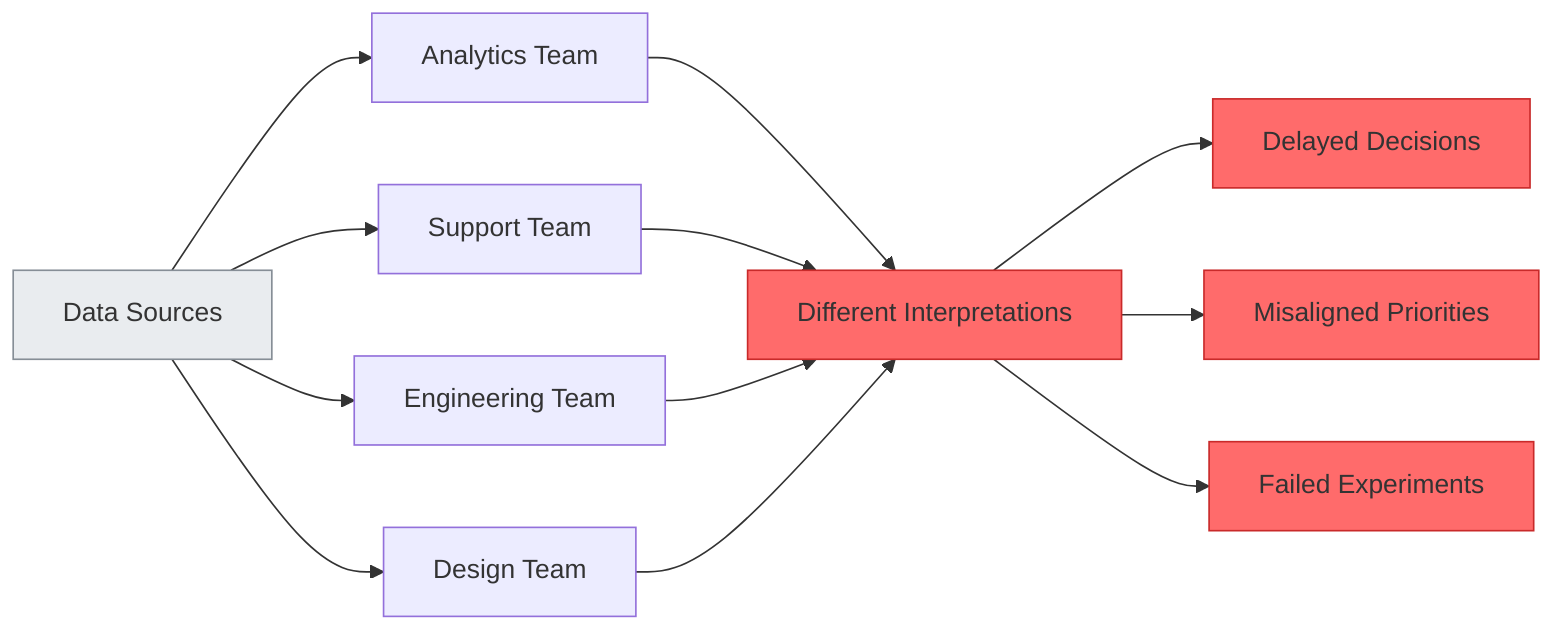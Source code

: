 graph LR
    A[Data Sources] --> B[Analytics Team]
    A --> C[Support Team]
    A --> D[Engineering Team]
    A --> E[Design Team]
    
    B --> F[Different Interpretations]
    C --> F
    D --> F
    E --> F
    
    F --> G[Delayed Decisions]
    F --> H[Misaligned Priorities]
    F --> I[Failed Experiments]
    
    style A fill:#e9ecef,stroke:#868e96
    style F fill:#ff6b6b,stroke:#c92a2a
    style G fill:#ff6b6b,stroke:#c92a2a
    style H fill:#ff6b6b,stroke:#c92a2a
    style I fill:#ff6b6b,stroke:#c92a2a